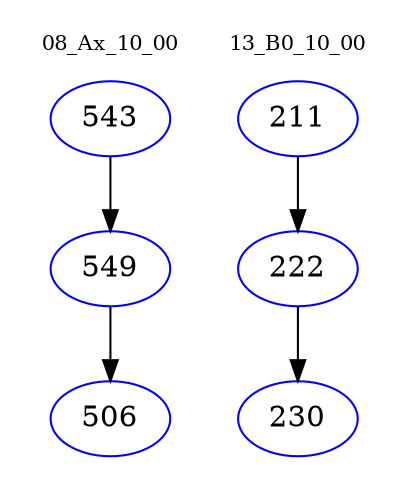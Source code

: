 digraph{
subgraph cluster_0 {
color = white
label = "08_Ax_10_00";
fontsize=10;
T0_543 [label="543", color="blue"]
T0_543 -> T0_549 [color="black"]
T0_549 [label="549", color="blue"]
T0_549 -> T0_506 [color="black"]
T0_506 [label="506", color="blue"]
}
subgraph cluster_1 {
color = white
label = "13_B0_10_00";
fontsize=10;
T1_211 [label="211", color="blue"]
T1_211 -> T1_222 [color="black"]
T1_222 [label="222", color="blue"]
T1_222 -> T1_230 [color="black"]
T1_230 [label="230", color="blue"]
}
}
